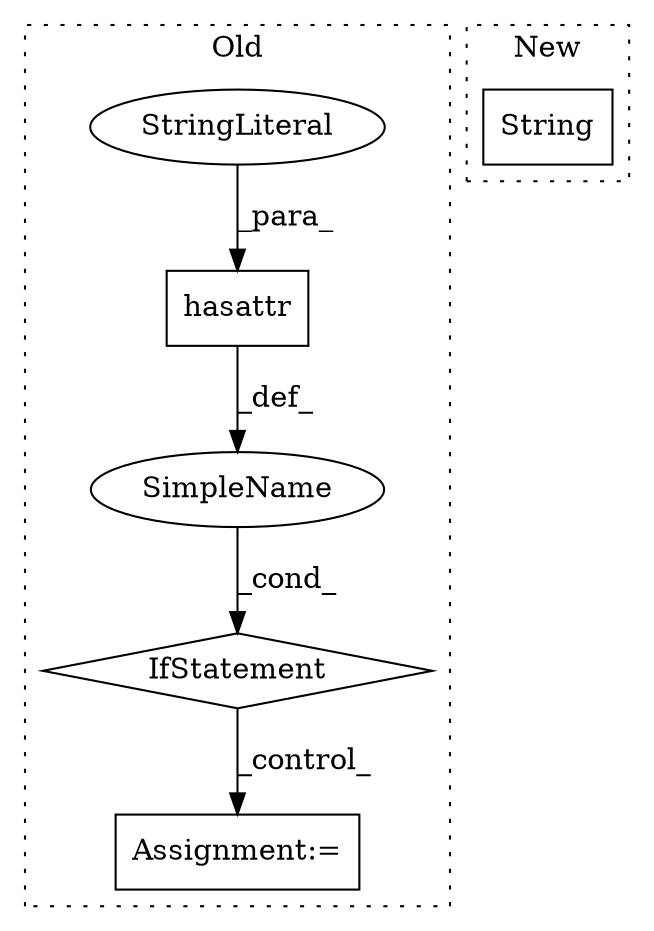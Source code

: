 digraph G {
subgraph cluster0 {
1 [label="hasattr" a="32" s="5162,5181" l="8,1" shape="box"];
3 [label="StringLiteral" a="45" s="5172" l="9" shape="ellipse"];
4 [label="IfStatement" a="25" s="5158,5182" l="4,2" shape="diamond"];
5 [label="Assignment:=" a="7" s="5197" l="2" shape="box"];
6 [label="SimpleName" a="42" s="" l="" shape="ellipse"];
label = "Old";
style="dotted";
}
subgraph cluster1 {
2 [label="String" a="32" s="5839,5847" l="7,1" shape="box"];
label = "New";
style="dotted";
}
1 -> 6 [label="_def_"];
3 -> 1 [label="_para_"];
4 -> 5 [label="_control_"];
6 -> 4 [label="_cond_"];
}